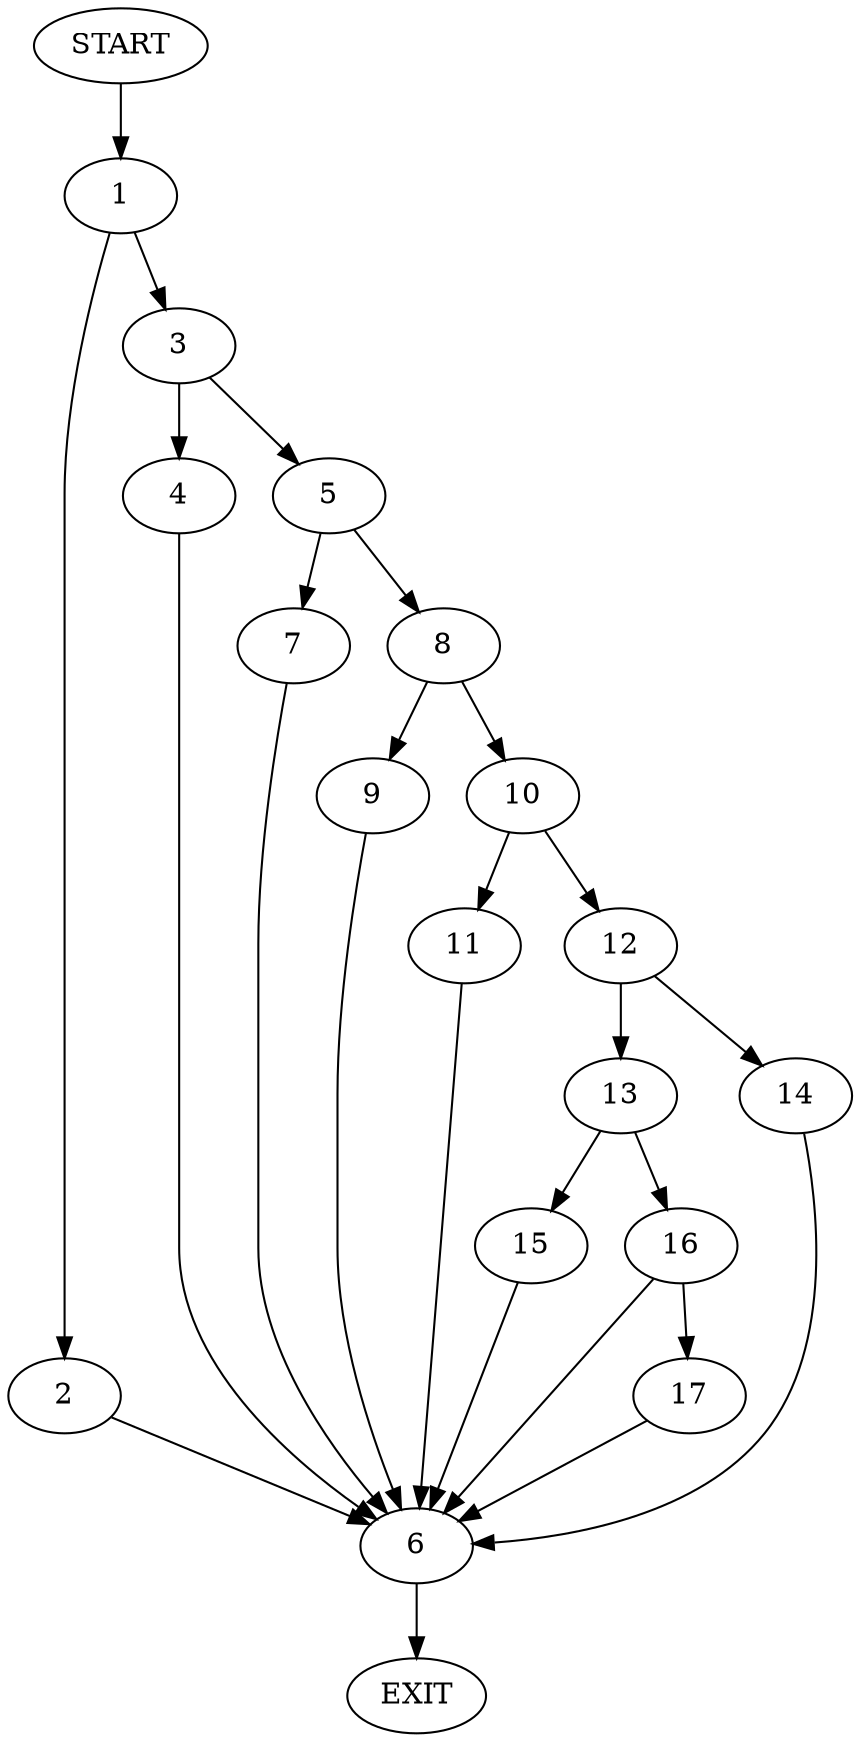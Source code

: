 digraph {
0 [label="START"]
18 [label="EXIT"]
0 -> 1
1 -> 2
1 -> 3
3 -> 4
3 -> 5
2 -> 6
6 -> 18
4 -> 6
5 -> 7
5 -> 8
7 -> 6
8 -> 9
8 -> 10
10 -> 11
10 -> 12
9 -> 6
12 -> 13
12 -> 14
11 -> 6
14 -> 6
13 -> 15
13 -> 16
16 -> 17
16 -> 6
15 -> 6
17 -> 6
}
